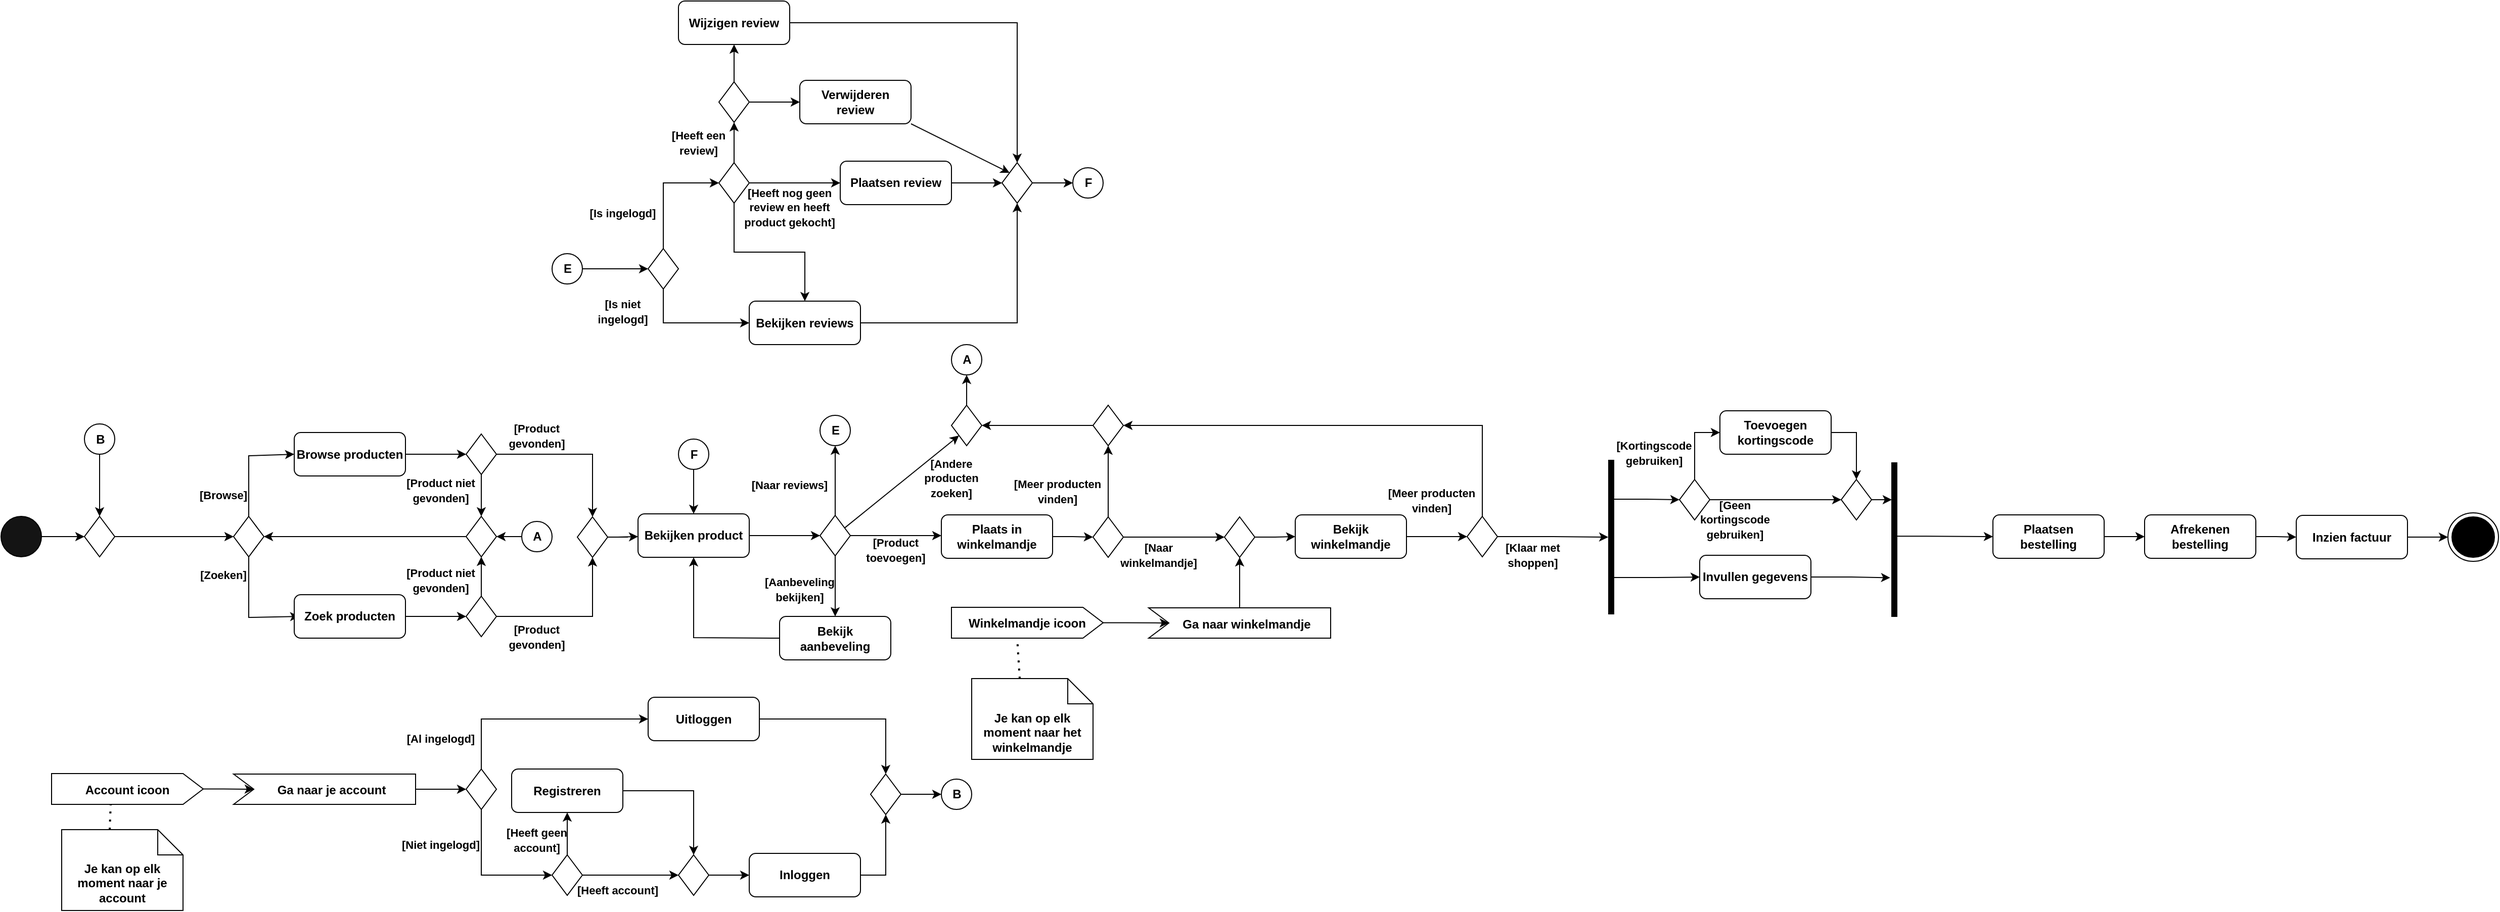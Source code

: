 <mxfile version="23.1.2" type="github">
  <diagram name="Page-1" id="_MTYcoZ_pEvMErZoWSPA">
    <mxGraphModel dx="2045" dy="1722" grid="1" gridSize="10" guides="1" tooltips="1" connect="1" arrows="1" fold="1" page="1" pageScale="1" pageWidth="850" pageHeight="1100" math="0" shadow="0">
      <root>
        <mxCell id="0" />
        <mxCell id="1" parent="0" />
        <mxCell id="V4VUdm72Drd0ob-0342w-1" value="" style="ellipse;whiteSpace=wrap;html=1;fillColor=#141414;" parent="1" vertex="1">
          <mxGeometry x="-10" y="280" width="40" height="40" as="geometry" />
        </mxCell>
        <mxCell id="GLb_ZV9gbdRmgJeu4g5t-35" style="edgeStyle=orthogonalEdgeStyle;rounded=0;orthogonalLoop=1;jettySize=auto;html=1;entryX=0;entryY=0.5;entryDx=0;entryDy=0;exitX=1;exitY=0.5;exitDx=0;exitDy=0;" parent="1" source="GLb_ZV9gbdRmgJeu4g5t-48" target="GLb_ZV9gbdRmgJeu4g5t-34" edge="1">
          <mxGeometry relative="1" as="geometry">
            <mxPoint x="380.0" y="252.5" as="sourcePoint" />
          </mxGeometry>
        </mxCell>
        <mxCell id="GLb_ZV9gbdRmgJeu4g5t-37" style="edgeStyle=orthogonalEdgeStyle;rounded=0;orthogonalLoop=1;jettySize=auto;html=1;entryX=0;entryY=0.5;entryDx=0;entryDy=0;exitX=1;exitY=0.5;exitDx=0;exitDy=0;" parent="1" source="GLb_ZV9gbdRmgJeu4g5t-50" target="GLb_ZV9gbdRmgJeu4g5t-36" edge="1">
          <mxGeometry relative="1" as="geometry">
            <mxPoint x="370.0" y="352.5" as="sourcePoint" />
          </mxGeometry>
        </mxCell>
        <mxCell id="_5T-766lr0Drp5LMri0m-9" value="&lt;font style=&quot;font-size: 11px;&quot;&gt;&lt;b style=&quot;&quot;&gt;[Meer producten vinden]&lt;/b&gt;&lt;/font&gt;" style="text;html=1;strokeColor=none;fillColor=none;align=center;verticalAlign=middle;whiteSpace=wrap;rounded=0;" parent="1" vertex="1">
          <mxGeometry x="990" y="240" width="90" height="30" as="geometry" />
        </mxCell>
        <mxCell id="_5T-766lr0Drp5LMri0m-11" style="edgeStyle=orthogonalEdgeStyle;rounded=0;orthogonalLoop=1;jettySize=auto;html=1;exitX=0.5;exitY=1;exitDx=0;exitDy=0;" parent="1" source="_5T-766lr0Drp5LMri0m-9" target="_5T-766lr0Drp5LMri0m-9" edge="1">
          <mxGeometry relative="1" as="geometry" />
        </mxCell>
        <mxCell id="u_5VnhJYnHBc0XyjNgrF-17" value="" style="shape=stencil(TZDdDoMgDIWfhtsFYUt2O93P7ZI9AdEGSFAJdlPffkUat6QXPV/paYvQTb80EIJQ0ndCX4VSSuSQHxPeUEgBE66BweRMzGm/2GSiOyRo0Qw2l+sIyfeAkKi+8+cP1p3P2I8DPZhhQkKz8wivaNpsOpMlMYd9IFVRygtBQljKAlVB0SQY8A/pm5AXKuTIpz1gpLFpJc2d6iRL78r6zHr2HbrCNCMH3jq2PzIzU9F2d1bbvDvP1g3l/Kcb+QI=);whiteSpace=wrap;html=1;" parent="1" vertex="1">
          <mxGeometry x="40" y="470" width="120" height="120" as="geometry" />
        </mxCell>
        <mxCell id="GLb_ZV9gbdRmgJeu4g5t-146" style="edgeStyle=orthogonalEdgeStyle;rounded=0;orthogonalLoop=1;jettySize=auto;html=1;entryX=0.5;entryY=1;entryDx=0;entryDy=0;" parent="1" source="GLb_ZV9gbdRmgJeu4g5t-12" target="GLb_ZV9gbdRmgJeu4g5t-145" edge="1">
          <mxGeometry relative="1" as="geometry" />
        </mxCell>
        <mxCell id="GLb_ZV9gbdRmgJeu4g5t-12" value="&lt;font style=&quot;font-size: 12px;&quot;&gt;&lt;b&gt;Ga naar winkelmandje&lt;/b&gt;&lt;/font&gt;" style="html=1;shape=mxgraph.infographic.ribbonSimple;notch1=20;notch2=0;align=center;verticalAlign=middle;fontSize=14;fontStyle=0;fillColor=#FFFFFF;flipH=0;spacingRight=0;spacingLeft=14;whiteSpace=wrap;" parent="1" vertex="1">
          <mxGeometry x="1125" y="370.5" width="180" height="30" as="geometry" />
        </mxCell>
        <mxCell id="GLb_ZV9gbdRmgJeu4g5t-14" value="&lt;b&gt;Je kan op elk moment naar het winkelmandje&lt;/b&gt;" style="shape=note2;boundedLbl=1;whiteSpace=wrap;html=1;size=25;verticalAlign=top;align=center;" parent="1" vertex="1">
          <mxGeometry x="950" y="440.5" width="120" height="80" as="geometry" />
        </mxCell>
        <mxCell id="GLb_ZV9gbdRmgJeu4g5t-150" style="edgeStyle=orthogonalEdgeStyle;rounded=0;orthogonalLoop=1;jettySize=auto;html=1;" parent="1" source="GLb_ZV9gbdRmgJeu4g5t-23" edge="1">
          <mxGeometry relative="1" as="geometry">
            <mxPoint x="450" y="550" as="targetPoint" />
          </mxGeometry>
        </mxCell>
        <mxCell id="GLb_ZV9gbdRmgJeu4g5t-23" value="&lt;span style=&quot;font-size: 12px;&quot;&gt;&lt;b&gt;Ga naar je account&lt;/b&gt;&lt;br&gt;&lt;/span&gt;" style="html=1;shape=mxgraph.infographic.ribbonSimple;notch1=20;notch2=0;align=center;verticalAlign=middle;fontSize=14;fontStyle=0;fillColor=#FFFFFF;flipH=0;spacingRight=0;spacingLeft=14;whiteSpace=wrap;" parent="1" vertex="1">
          <mxGeometry x="220" y="535" width="180" height="30" as="geometry" />
        </mxCell>
        <mxCell id="GLb_ZV9gbdRmgJeu4g5t-24" value="&lt;b&gt;Je kan op elk moment naar je account&lt;/b&gt;" style="shape=note2;boundedLbl=1;whiteSpace=wrap;html=1;size=25;verticalAlign=top;align=center;" parent="1" vertex="1">
          <mxGeometry x="50" y="590" width="120" height="80" as="geometry" />
        </mxCell>
        <mxCell id="GLb_ZV9gbdRmgJeu4g5t-26" value="" style="rhombus;whiteSpace=wrap;html=1;" parent="1" vertex="1">
          <mxGeometry x="220" y="280" width="30" height="40" as="geometry" />
        </mxCell>
        <mxCell id="GLb_ZV9gbdRmgJeu4g5t-31" value="" style="endArrow=classic;html=1;rounded=0;exitX=0.5;exitY=0;exitDx=0;exitDy=0;entryX=0;entryY=0.5;entryDx=0;entryDy=0;" parent="1" source="GLb_ZV9gbdRmgJeu4g5t-26" target="GLb_ZV9gbdRmgJeu4g5t-48" edge="1">
          <mxGeometry width="50" height="50" relative="1" as="geometry">
            <mxPoint x="230" y="270" as="sourcePoint" />
            <mxPoint x="280.0" y="252.5" as="targetPoint" />
            <Array as="points">
              <mxPoint x="235" y="220" />
            </Array>
          </mxGeometry>
        </mxCell>
        <mxCell id="GLb_ZV9gbdRmgJeu4g5t-57" style="edgeStyle=orthogonalEdgeStyle;rounded=0;orthogonalLoop=1;jettySize=auto;html=1;entryX=0.5;entryY=0;entryDx=0;entryDy=0;" parent="1" source="GLb_ZV9gbdRmgJeu4g5t-34" target="GLb_ZV9gbdRmgJeu4g5t-52" edge="1">
          <mxGeometry relative="1" as="geometry" />
        </mxCell>
        <mxCell id="GLb_ZV9gbdRmgJeu4g5t-59" style="edgeStyle=orthogonalEdgeStyle;rounded=0;orthogonalLoop=1;jettySize=auto;html=1;entryX=0.5;entryY=0;entryDx=0;entryDy=0;" parent="1" source="GLb_ZV9gbdRmgJeu4g5t-34" target="GLb_ZV9gbdRmgJeu4g5t-54" edge="1">
          <mxGeometry relative="1" as="geometry" />
        </mxCell>
        <mxCell id="GLb_ZV9gbdRmgJeu4g5t-34" value="" style="rhombus;whiteSpace=wrap;html=1;" parent="1" vertex="1">
          <mxGeometry x="450" y="198.5" width="30" height="40" as="geometry" />
        </mxCell>
        <mxCell id="GLb_ZV9gbdRmgJeu4g5t-56" style="edgeStyle=orthogonalEdgeStyle;rounded=0;orthogonalLoop=1;jettySize=auto;html=1;entryX=0.5;entryY=1;entryDx=0;entryDy=0;" parent="1" source="GLb_ZV9gbdRmgJeu4g5t-36" target="GLb_ZV9gbdRmgJeu4g5t-52" edge="1">
          <mxGeometry relative="1" as="geometry" />
        </mxCell>
        <mxCell id="GLb_ZV9gbdRmgJeu4g5t-58" style="edgeStyle=orthogonalEdgeStyle;rounded=0;orthogonalLoop=1;jettySize=auto;html=1;entryX=0.5;entryY=1;entryDx=0;entryDy=0;" parent="1" source="GLb_ZV9gbdRmgJeu4g5t-36" target="GLb_ZV9gbdRmgJeu4g5t-54" edge="1">
          <mxGeometry relative="1" as="geometry" />
        </mxCell>
        <mxCell id="GLb_ZV9gbdRmgJeu4g5t-36" value="" style="rhombus;whiteSpace=wrap;html=1;" parent="1" vertex="1">
          <mxGeometry x="450" y="359" width="30" height="40" as="geometry" />
        </mxCell>
        <mxCell id="GLb_ZV9gbdRmgJeu4g5t-40" value="&lt;b style=&quot;&quot;&gt;&lt;font style=&quot;font-size: 11px;&quot;&gt;[Product gevonden]&lt;/font&gt;&lt;/b&gt;" style="text;html=1;strokeColor=none;fillColor=none;align=center;verticalAlign=middle;whiteSpace=wrap;rounded=0;" parent="1" vertex="1">
          <mxGeometry x="480" y="389" width="80" height="20" as="geometry" />
        </mxCell>
        <mxCell id="GLb_ZV9gbdRmgJeu4g5t-43" value="" style="endArrow=classic;html=1;rounded=0;exitX=0.5;exitY=1;exitDx=0;exitDy=0;entryX=0.045;entryY=0.5;entryDx=0;entryDy=0;entryPerimeter=0;" parent="1" source="GLb_ZV9gbdRmgJeu4g5t-26" target="GLb_ZV9gbdRmgJeu4g5t-50" edge="1">
          <mxGeometry width="50" height="50" relative="1" as="geometry">
            <mxPoint x="250" y="330" as="sourcePoint" />
            <mxPoint x="270.0" y="352.5" as="targetPoint" />
            <Array as="points">
              <mxPoint x="235" y="380" />
            </Array>
          </mxGeometry>
        </mxCell>
        <mxCell id="GLb_ZV9gbdRmgJeu4g5t-46" value="&lt;font style=&quot;font-size: 11px;&quot;&gt;&lt;b&gt;[Zoeken]&lt;/b&gt;&lt;/font&gt;" style="text;html=1;strokeColor=none;fillColor=none;align=center;verticalAlign=middle;whiteSpace=wrap;rounded=0;" parent="1" vertex="1">
          <mxGeometry x="170" y="327.5" width="80" height="20" as="geometry" />
        </mxCell>
        <mxCell id="GLb_ZV9gbdRmgJeu4g5t-47" value="&lt;font style=&quot;font-size: 11px;&quot;&gt;&lt;b&gt;[Browse]&lt;/b&gt;&lt;/font&gt;" style="text;html=1;strokeColor=none;fillColor=none;align=center;verticalAlign=middle;whiteSpace=wrap;rounded=0;" parent="1" vertex="1">
          <mxGeometry x="170" y="248.5" width="80" height="20" as="geometry" />
        </mxCell>
        <mxCell id="GLb_ZV9gbdRmgJeu4g5t-48" value="&lt;b&gt;Browse producten&lt;/b&gt;" style="rounded=1;whiteSpace=wrap;html=1;" parent="1" vertex="1">
          <mxGeometry x="280" y="197" width="110" height="43" as="geometry" />
        </mxCell>
        <mxCell id="GLb_ZV9gbdRmgJeu4g5t-50" value="&lt;b&gt;Zoek producten&lt;/b&gt;" style="rounded=1;whiteSpace=wrap;html=1;" parent="1" vertex="1">
          <mxGeometry x="280" y="357.5" width="110" height="43" as="geometry" />
        </mxCell>
        <mxCell id="GLb_ZV9gbdRmgJeu4g5t-64" style="edgeStyle=orthogonalEdgeStyle;rounded=0;orthogonalLoop=1;jettySize=auto;html=1;entryX=0;entryY=0.5;entryDx=0;entryDy=0;" parent="1" source="GLb_ZV9gbdRmgJeu4g5t-52" edge="1">
          <mxGeometry relative="1" as="geometry">
            <mxPoint x="620" y="300.0" as="targetPoint" />
          </mxGeometry>
        </mxCell>
        <mxCell id="GLb_ZV9gbdRmgJeu4g5t-52" value="" style="rhombus;whiteSpace=wrap;html=1;" parent="1" vertex="1">
          <mxGeometry x="560" y="280.5" width="30" height="40" as="geometry" />
        </mxCell>
        <mxCell id="GLb_ZV9gbdRmgJeu4g5t-60" style="edgeStyle=orthogonalEdgeStyle;rounded=0;orthogonalLoop=1;jettySize=auto;html=1;entryX=1;entryY=0.5;entryDx=0;entryDy=0;" parent="1" source="GLb_ZV9gbdRmgJeu4g5t-54" target="GLb_ZV9gbdRmgJeu4g5t-26" edge="1">
          <mxGeometry relative="1" as="geometry" />
        </mxCell>
        <mxCell id="GLb_ZV9gbdRmgJeu4g5t-54" value="" style="rhombus;whiteSpace=wrap;html=1;" parent="1" vertex="1">
          <mxGeometry x="450" y="280" width="30" height="40" as="geometry" />
        </mxCell>
        <mxCell id="GLb_ZV9gbdRmgJeu4g5t-55" value="&lt;b style=&quot;&quot;&gt;&lt;font style=&quot;font-size: 11px;&quot;&gt;[Product gevonden]&lt;/font&gt;&lt;/b&gt;" style="text;html=1;strokeColor=none;fillColor=none;align=center;verticalAlign=middle;whiteSpace=wrap;rounded=0;" parent="1" vertex="1">
          <mxGeometry x="480" y="190" width="80" height="20" as="geometry" />
        </mxCell>
        <mxCell id="GLb_ZV9gbdRmgJeu4g5t-61" value="&lt;font style=&quot;font-size: 11px;&quot;&gt;&lt;b&gt;[Product niet gevonden]&lt;/b&gt;&lt;/font&gt;" style="text;html=1;strokeColor=none;fillColor=none;align=center;verticalAlign=middle;whiteSpace=wrap;rounded=0;" parent="1" vertex="1">
          <mxGeometry x="385" y="243.5" width="80" height="20" as="geometry" />
        </mxCell>
        <mxCell id="GLb_ZV9gbdRmgJeu4g5t-62" value="&lt;font style=&quot;font-size: 11px;&quot;&gt;&lt;b&gt;[Product niet gevonden]&lt;/b&gt;&lt;/font&gt;" style="text;html=1;strokeColor=none;fillColor=none;align=center;verticalAlign=middle;whiteSpace=wrap;rounded=0;" parent="1" vertex="1">
          <mxGeometry x="385" y="332.5" width="80" height="20" as="geometry" />
        </mxCell>
        <mxCell id="GLb_ZV9gbdRmgJeu4g5t-65" style="edgeStyle=orthogonalEdgeStyle;rounded=0;orthogonalLoop=1;jettySize=auto;html=1;exitX=0.5;exitY=1;exitDx=0;exitDy=0;" parent="1" source="GLb_ZV9gbdRmgJeu4g5t-61" target="GLb_ZV9gbdRmgJeu4g5t-61" edge="1">
          <mxGeometry relative="1" as="geometry" />
        </mxCell>
        <mxCell id="GLb_ZV9gbdRmgJeu4g5t-66" value="" style="endArrow=classic;html=1;rounded=0;exitX=1;exitY=0.5;exitDx=0;exitDy=0;" parent="1" source="V4VUdm72Drd0ob-0342w-1" target="u_5VnhJYnHBc0XyjNgrF-3" edge="1">
          <mxGeometry width="50" height="50" relative="1" as="geometry">
            <mxPoint x="30" y="300" as="sourcePoint" />
            <mxPoint x="110" y="300" as="targetPoint" />
          </mxGeometry>
        </mxCell>
        <mxCell id="GLb_ZV9gbdRmgJeu4g5t-67" style="edgeStyle=orthogonalEdgeStyle;rounded=0;orthogonalLoop=1;jettySize=auto;html=1;exitX=1;exitY=0.5;exitDx=0;exitDy=0;entryX=0;entryY=0.5;entryDx=0;entryDy=0;" parent="1" source="u_5VnhJYnHBc0XyjNgrF-3" target="GLb_ZV9gbdRmgJeu4g5t-26" edge="1">
          <mxGeometry relative="1" as="geometry" />
        </mxCell>
        <mxCell id="u_5VnhJYnHBc0XyjNgrF-3" value="" style="rhombus;whiteSpace=wrap;html=1;" parent="1" vertex="1">
          <mxGeometry x="72.5" y="280" width="30" height="40" as="geometry" />
        </mxCell>
        <mxCell id="GLb_ZV9gbdRmgJeu4g5t-73" style="edgeStyle=orthogonalEdgeStyle;rounded=0;orthogonalLoop=1;jettySize=auto;html=1;entryX=0;entryY=0.5;entryDx=0;entryDy=0;" parent="1" source="GLb_ZV9gbdRmgJeu4g5t-72" target="GLb_ZV9gbdRmgJeu4g5t-74" edge="1">
          <mxGeometry relative="1" as="geometry">
            <mxPoint x="760" y="299.0" as="targetPoint" />
          </mxGeometry>
        </mxCell>
        <mxCell id="GLb_ZV9gbdRmgJeu4g5t-72" value="&lt;b&gt;Bekijken product&lt;/b&gt;" style="rounded=1;whiteSpace=wrap;html=1;" parent="1" vertex="1">
          <mxGeometry x="620" y="277.5" width="110" height="43" as="geometry" />
        </mxCell>
        <mxCell id="GLb_ZV9gbdRmgJeu4g5t-79" style="edgeStyle=orthogonalEdgeStyle;rounded=0;orthogonalLoop=1;jettySize=auto;html=1;" parent="1" source="GLb_ZV9gbdRmgJeu4g5t-74" edge="1">
          <mxGeometry relative="1" as="geometry">
            <mxPoint x="920" y="299" as="targetPoint" />
          </mxGeometry>
        </mxCell>
        <mxCell id="GLb_ZV9gbdRmgJeu4g5t-80" style="edgeStyle=orthogonalEdgeStyle;rounded=0;orthogonalLoop=1;jettySize=auto;html=1;entryX=0.5;entryY=0;entryDx=0;entryDy=0;" parent="1" source="GLb_ZV9gbdRmgJeu4g5t-74" target="GLb_ZV9gbdRmgJeu4g5t-82" edge="1">
          <mxGeometry relative="1" as="geometry">
            <mxPoint x="815" y="390.0" as="targetPoint" />
          </mxGeometry>
        </mxCell>
        <mxCell id="mKI7kc7CLN_UM3_uNOR4-2" style="rounded=0;orthogonalLoop=1;jettySize=auto;html=1;entryX=0;entryY=1;entryDx=0;entryDy=0;" parent="1" source="GLb_ZV9gbdRmgJeu4g5t-74" target="GLb_ZV9gbdRmgJeu4g5t-93" edge="1">
          <mxGeometry relative="1" as="geometry" />
        </mxCell>
        <mxCell id="mKI7kc7CLN_UM3_uNOR4-3" style="edgeStyle=orthogonalEdgeStyle;rounded=0;orthogonalLoop=1;jettySize=auto;html=1;entryX=0.5;entryY=1;entryDx=0;entryDy=0;" parent="1" source="GLb_ZV9gbdRmgJeu4g5t-74" edge="1">
          <mxGeometry relative="1" as="geometry">
            <mxPoint x="815" y="210" as="targetPoint" />
          </mxGeometry>
        </mxCell>
        <mxCell id="GLb_ZV9gbdRmgJeu4g5t-74" value="" style="rhombus;whiteSpace=wrap;html=1;" parent="1" vertex="1">
          <mxGeometry x="800" y="279" width="30" height="40" as="geometry" />
        </mxCell>
        <mxCell id="GLb_ZV9gbdRmgJeu4g5t-77" style="edgeStyle=orthogonalEdgeStyle;rounded=0;orthogonalLoop=1;jettySize=auto;html=1;entryX=1;entryY=0.5;entryDx=0;entryDy=0;" parent="1" source="GLb_ZV9gbdRmgJeu4g5t-76" target="GLb_ZV9gbdRmgJeu4g5t-54" edge="1">
          <mxGeometry relative="1" as="geometry" />
        </mxCell>
        <mxCell id="GLb_ZV9gbdRmgJeu4g5t-76" value="&lt;b&gt;A&lt;/b&gt;" style="ellipse;html=1;" parent="1" vertex="1">
          <mxGeometry x="505" y="285" width="30" height="30" as="geometry" />
        </mxCell>
        <mxCell id="GLb_ZV9gbdRmgJeu4g5t-78" value="&lt;b&gt;A&lt;/b&gt;" style="ellipse;html=1;" parent="1" vertex="1">
          <mxGeometry x="930" y="110" width="30" height="30" as="geometry" />
        </mxCell>
        <mxCell id="GLb_ZV9gbdRmgJeu4g5t-81" value="&lt;b style=&quot;&quot;&gt;&lt;font style=&quot;font-size: 11px;&quot;&gt;[Aanbeveling bekijken]&lt;/font&gt;&lt;/b&gt;" style="text;html=1;strokeColor=none;fillColor=none;align=center;verticalAlign=middle;whiteSpace=wrap;rounded=0;" parent="1" vertex="1">
          <mxGeometry x="740" y="341.5" width="80" height="20" as="geometry" />
        </mxCell>
        <mxCell id="GLb_ZV9gbdRmgJeu4g5t-82" value="&lt;b&gt;Bekijk aanbeveling&lt;/b&gt;" style="rounded=1;whiteSpace=wrap;html=1;" parent="1" vertex="1">
          <mxGeometry x="760" y="379" width="110" height="43" as="geometry" />
        </mxCell>
        <mxCell id="GLb_ZV9gbdRmgJeu4g5t-86" value="" style="endArrow=classic;html=1;rounded=0;exitX=0;exitY=0.5;exitDx=0;exitDy=0;entryX=0.5;entryY=1;entryDx=0;entryDy=0;" parent="1" source="GLb_ZV9gbdRmgJeu4g5t-82" target="GLb_ZV9gbdRmgJeu4g5t-72" edge="1">
          <mxGeometry width="50" height="50" relative="1" as="geometry">
            <mxPoint x="640" y="410" as="sourcePoint" />
            <mxPoint x="690" y="360" as="targetPoint" />
            <Array as="points">
              <mxPoint x="675" y="400" />
            </Array>
          </mxGeometry>
        </mxCell>
        <mxCell id="GLb_ZV9gbdRmgJeu4g5t-88" value="&lt;b style=&quot;&quot;&gt;&lt;font style=&quot;font-size: 11px;&quot;&gt;[Andere producten zoeken]&lt;/font&gt;&lt;/b&gt;" style="text;html=1;strokeColor=none;fillColor=none;align=center;verticalAlign=middle;whiteSpace=wrap;rounded=0;" parent="1" vertex="1">
          <mxGeometry x="890" y="231.5" width="80" height="20" as="geometry" />
        </mxCell>
        <mxCell id="GLb_ZV9gbdRmgJeu4g5t-91" value="&lt;b style=&quot;&quot;&gt;&lt;font style=&quot;font-size: 11px;&quot;&gt;[Product toevoegen]&lt;/font&gt;&lt;/b&gt;" style="text;html=1;strokeColor=none;fillColor=none;align=center;verticalAlign=middle;whiteSpace=wrap;rounded=0;" parent="1" vertex="1">
          <mxGeometry x="830" y="297.5" width="90" height="30" as="geometry" />
        </mxCell>
        <mxCell id="GLb_ZV9gbdRmgJeu4g5t-92" value="&lt;b&gt;Plaats in winkelmandje&lt;/b&gt;" style="rounded=1;whiteSpace=wrap;html=1;" parent="1" vertex="1">
          <mxGeometry x="920" y="278.5" width="110" height="43" as="geometry" />
        </mxCell>
        <mxCell id="mKI7kc7CLN_UM3_uNOR4-7" style="edgeStyle=orthogonalEdgeStyle;rounded=0;orthogonalLoop=1;jettySize=auto;html=1;entryX=0.5;entryY=1;entryDx=0;entryDy=0;" parent="1" source="GLb_ZV9gbdRmgJeu4g5t-93" target="GLb_ZV9gbdRmgJeu4g5t-78" edge="1">
          <mxGeometry relative="1" as="geometry" />
        </mxCell>
        <mxCell id="GLb_ZV9gbdRmgJeu4g5t-93" value="" style="rhombus;whiteSpace=wrap;html=1;" parent="1" vertex="1">
          <mxGeometry x="930" y="170" width="30" height="40" as="geometry" />
        </mxCell>
        <mxCell id="GLb_ZV9gbdRmgJeu4g5t-109" style="edgeStyle=orthogonalEdgeStyle;rounded=0;orthogonalLoop=1;jettySize=auto;html=1;entryX=0.5;entryY=1;entryDx=0;entryDy=0;" parent="1" source="GLb_ZV9gbdRmgJeu4g5t-99" target="GLb_ZV9gbdRmgJeu4g5t-107" edge="1">
          <mxGeometry relative="1" as="geometry" />
        </mxCell>
        <mxCell id="GLb_ZV9gbdRmgJeu4g5t-102" value="&lt;font style=&quot;font-size: 11px;&quot;&gt;&lt;b style=&quot;&quot;&gt;[Naar winkelmandje]&lt;/b&gt;&lt;/font&gt;" style="text;html=1;strokeColor=none;fillColor=none;align=center;verticalAlign=middle;whiteSpace=wrap;rounded=0;" parent="1" vertex="1">
          <mxGeometry x="1090" y="302.5" width="90" height="30" as="geometry" />
        </mxCell>
        <mxCell id="GLb_ZV9gbdRmgJeu4g5t-111" style="edgeStyle=orthogonalEdgeStyle;rounded=0;orthogonalLoop=1;jettySize=auto;html=1;entryX=0;entryY=0.5;entryDx=0;entryDy=0;" parent="1" source="GLb_ZV9gbdRmgJeu4g5t-105" target="GLb_ZV9gbdRmgJeu4g5t-112" edge="1">
          <mxGeometry relative="1" as="geometry">
            <mxPoint x="1360" y="300.5" as="targetPoint" />
            <Array as="points">
              <mxPoint x="1360" y="301" />
            </Array>
          </mxGeometry>
        </mxCell>
        <mxCell id="GLb_ZV9gbdRmgJeu4g5t-105" value="&lt;b&gt;Bekijk winkelmandje&lt;/b&gt;" style="rounded=1;whiteSpace=wrap;html=1;" parent="1" vertex="1">
          <mxGeometry x="1270" y="278.5" width="110" height="43" as="geometry" />
        </mxCell>
        <mxCell id="GLb_ZV9gbdRmgJeu4g5t-110" style="edgeStyle=orthogonalEdgeStyle;rounded=0;orthogonalLoop=1;jettySize=auto;html=1;entryX=1;entryY=0.5;entryDx=0;entryDy=0;" parent="1" source="GLb_ZV9gbdRmgJeu4g5t-107" target="GLb_ZV9gbdRmgJeu4g5t-93" edge="1">
          <mxGeometry relative="1" as="geometry" />
        </mxCell>
        <mxCell id="GLb_ZV9gbdRmgJeu4g5t-107" value="" style="rhombus;whiteSpace=wrap;html=1;" parent="1" vertex="1">
          <mxGeometry x="1070" y="170" width="30" height="40" as="geometry" />
        </mxCell>
        <mxCell id="GLb_ZV9gbdRmgJeu4g5t-142" style="edgeStyle=orthogonalEdgeStyle;rounded=0;orthogonalLoop=1;jettySize=auto;html=1;entryX=-0.088;entryY=0.5;entryDx=0;entryDy=0;entryPerimeter=0;" parent="1" source="GLb_ZV9gbdRmgJeu4g5t-112" target="n2TEyrdsEN7UEu8fR1Tt-1" edge="1">
          <mxGeometry relative="1" as="geometry">
            <mxPoint x="1540" y="300" as="targetPoint" />
          </mxGeometry>
        </mxCell>
        <mxCell id="GLb_ZV9gbdRmgJeu4g5t-143" style="edgeStyle=orthogonalEdgeStyle;rounded=0;orthogonalLoop=1;jettySize=auto;html=1;entryX=1;entryY=0.5;entryDx=0;entryDy=0;" parent="1" source="GLb_ZV9gbdRmgJeu4g5t-112" target="GLb_ZV9gbdRmgJeu4g5t-107" edge="1">
          <mxGeometry relative="1" as="geometry">
            <Array as="points">
              <mxPoint x="1455" y="190" />
            </Array>
          </mxGeometry>
        </mxCell>
        <mxCell id="GLb_ZV9gbdRmgJeu4g5t-112" value="" style="rhombus;whiteSpace=wrap;html=1;" parent="1" vertex="1">
          <mxGeometry x="1440" y="280" width="30" height="40" as="geometry" />
        </mxCell>
        <mxCell id="GLb_ZV9gbdRmgJeu4g5t-115" value="&lt;font style=&quot;font-size: 11px;&quot;&gt;&lt;b style=&quot;&quot;&gt;[Meer producten vinden]&lt;/b&gt;&lt;/font&gt;" style="text;html=1;strokeColor=none;fillColor=none;align=center;verticalAlign=middle;whiteSpace=wrap;rounded=0;" parent="1" vertex="1">
          <mxGeometry x="1360" y="249" width="90" height="30" as="geometry" />
        </mxCell>
        <mxCell id="GLb_ZV9gbdRmgJeu4g5t-117" value="&lt;font style=&quot;font-size: 11px;&quot;&gt;&lt;b style=&quot;&quot;&gt;[Klaar met shoppen]&lt;/b&gt;&lt;/font&gt;" style="text;html=1;strokeColor=none;fillColor=none;align=center;verticalAlign=middle;whiteSpace=wrap;rounded=0;" parent="1" vertex="1">
          <mxGeometry x="1460" y="302.5" width="90" height="30" as="geometry" />
        </mxCell>
        <mxCell id="GLb_ZV9gbdRmgJeu4g5t-124" value="&lt;b&gt;Toevoegen kortingscode&lt;/b&gt;" style="rounded=1;whiteSpace=wrap;html=1;" parent="1" vertex="1">
          <mxGeometry x="1690" y="175.5" width="110" height="43" as="geometry" />
        </mxCell>
        <mxCell id="GLb_ZV9gbdRmgJeu4g5t-129" value="&lt;font style=&quot;font-size: 11px;&quot;&gt;&lt;b style=&quot;&quot;&gt;[Kortingscode gebruiken]&lt;/b&gt;&lt;/font&gt;" style="text;html=1;strokeColor=none;fillColor=none;align=center;verticalAlign=middle;whiteSpace=wrap;rounded=0;" parent="1" vertex="1">
          <mxGeometry x="1580" y="201.5" width="90" height="30" as="geometry" />
        </mxCell>
        <mxCell id="GLb_ZV9gbdRmgJeu4g5t-130" value="&lt;font style=&quot;font-size: 11px;&quot;&gt;&lt;b style=&quot;&quot;&gt;[Geen kortingscode gebruiken]&lt;/b&gt;&lt;/font&gt;" style="text;html=1;strokeColor=none;fillColor=none;align=center;verticalAlign=middle;whiteSpace=wrap;rounded=0;" parent="1" vertex="1">
          <mxGeometry x="1660" y="267.5" width="90" height="30" as="geometry" />
        </mxCell>
        <mxCell id="GLb_ZV9gbdRmgJeu4g5t-136" style="edgeStyle=orthogonalEdgeStyle;rounded=0;orthogonalLoop=1;jettySize=auto;html=1;entryX=0;entryY=0.5;entryDx=0;entryDy=0;" parent="1" source="GLb_ZV9gbdRmgJeu4g5t-132" target="GLb_ZV9gbdRmgJeu4g5t-134" edge="1">
          <mxGeometry relative="1" as="geometry" />
        </mxCell>
        <mxCell id="GLb_ZV9gbdRmgJeu4g5t-132" value="&lt;b&gt;Plaatsen bestelling&lt;/b&gt;" style="rounded=1;whiteSpace=wrap;html=1;" parent="1" vertex="1">
          <mxGeometry x="1960" y="278.5" width="110" height="43" as="geometry" />
        </mxCell>
        <mxCell id="_lq__YOWD5dabWG5jpDD-32" style="edgeStyle=orthogonalEdgeStyle;rounded=0;orthogonalLoop=1;jettySize=auto;html=1;entryX=0;entryY=0.5;entryDx=0;entryDy=0;" parent="1" source="GLb_ZV9gbdRmgJeu4g5t-134" target="_lq__YOWD5dabWG5jpDD-31" edge="1">
          <mxGeometry relative="1" as="geometry" />
        </mxCell>
        <mxCell id="GLb_ZV9gbdRmgJeu4g5t-134" value="&lt;b&gt;Afrekenen bestelling&lt;/b&gt;" style="rounded=1;whiteSpace=wrap;html=1;" parent="1" vertex="1">
          <mxGeometry x="2110" y="278.5" width="110" height="43" as="geometry" />
        </mxCell>
        <mxCell id="GLb_ZV9gbdRmgJeu4g5t-139" value="" style="edgeStyle=orthogonalEdgeStyle;rounded=0;orthogonalLoop=1;jettySize=auto;html=1;" parent="1" source="GLb_ZV9gbdRmgJeu4g5t-92" target="GLb_ZV9gbdRmgJeu4g5t-99" edge="1">
          <mxGeometry relative="1" as="geometry">
            <mxPoint x="1090" y="300" as="targetPoint" />
            <mxPoint x="1030" y="300" as="sourcePoint" />
          </mxGeometry>
        </mxCell>
        <mxCell id="GLb_ZV9gbdRmgJeu4g5t-144" style="edgeStyle=orthogonalEdgeStyle;rounded=0;orthogonalLoop=1;jettySize=auto;html=1;" parent="1" source="GLb_ZV9gbdRmgJeu4g5t-99" edge="1">
          <mxGeometry relative="1" as="geometry">
            <mxPoint x="1200" y="300.5" as="targetPoint" />
          </mxGeometry>
        </mxCell>
        <mxCell id="GLb_ZV9gbdRmgJeu4g5t-99" value="" style="rhombus;whiteSpace=wrap;html=1;" parent="1" vertex="1">
          <mxGeometry x="1070" y="280.5" width="30" height="40" as="geometry" />
        </mxCell>
        <mxCell id="GLb_ZV9gbdRmgJeu4g5t-148" style="edgeStyle=orthogonalEdgeStyle;rounded=0;orthogonalLoop=1;jettySize=auto;html=1;entryX=0;entryY=0.5;entryDx=0;entryDy=0;" parent="1" source="GLb_ZV9gbdRmgJeu4g5t-145" target="GLb_ZV9gbdRmgJeu4g5t-105" edge="1">
          <mxGeometry relative="1" as="geometry" />
        </mxCell>
        <mxCell id="GLb_ZV9gbdRmgJeu4g5t-145" value="" style="rhombus;whiteSpace=wrap;html=1;" parent="1" vertex="1">
          <mxGeometry x="1200" y="280.5" width="30" height="40" as="geometry" />
        </mxCell>
        <mxCell id="GLb_ZV9gbdRmgJeu4g5t-155" style="edgeStyle=orthogonalEdgeStyle;rounded=0;orthogonalLoop=1;jettySize=auto;html=1;entryX=0;entryY=0.5;entryDx=0;entryDy=0;" parent="1" source="GLb_ZV9gbdRmgJeu4g5t-151" target="GLb_ZV9gbdRmgJeu4g5t-153" edge="1">
          <mxGeometry relative="1" as="geometry">
            <Array as="points">
              <mxPoint x="465" y="480" />
            </Array>
          </mxGeometry>
        </mxCell>
        <mxCell id="GLb_ZV9gbdRmgJeu4g5t-159" style="edgeStyle=orthogonalEdgeStyle;rounded=0;orthogonalLoop=1;jettySize=auto;html=1;entryX=0;entryY=0.5;entryDx=0;entryDy=0;" parent="1" source="GLb_ZV9gbdRmgJeu4g5t-151" target="GLb_ZV9gbdRmgJeu4g5t-158" edge="1">
          <mxGeometry relative="1" as="geometry">
            <Array as="points">
              <mxPoint x="465" y="635" />
            </Array>
          </mxGeometry>
        </mxCell>
        <mxCell id="GLb_ZV9gbdRmgJeu4g5t-151" value="" style="rhombus;whiteSpace=wrap;html=1;" parent="1" vertex="1">
          <mxGeometry x="450" y="530" width="30" height="40" as="geometry" />
        </mxCell>
        <mxCell id="GLb_ZV9gbdRmgJeu4g5t-173" style="edgeStyle=orthogonalEdgeStyle;rounded=0;orthogonalLoop=1;jettySize=auto;html=1;entryX=0.5;entryY=0;entryDx=0;entryDy=0;" parent="1" source="GLb_ZV9gbdRmgJeu4g5t-153" target="GLb_ZV9gbdRmgJeu4g5t-170" edge="1">
          <mxGeometry relative="1" as="geometry" />
        </mxCell>
        <mxCell id="GLb_ZV9gbdRmgJeu4g5t-153" value="Uitloggen" style="rounded=1;whiteSpace=wrap;html=1;fontStyle=1" parent="1" vertex="1">
          <mxGeometry x="630" y="459" width="110" height="43" as="geometry" />
        </mxCell>
        <mxCell id="GLb_ZV9gbdRmgJeu4g5t-156" value="&lt;b style=&quot;&quot;&gt;&lt;font style=&quot;font-size: 11px;&quot;&gt;[Al ingelogd]&lt;/font&gt;&lt;/b&gt;" style="text;html=1;strokeColor=none;fillColor=none;align=center;verticalAlign=middle;whiteSpace=wrap;rounded=0;" parent="1" vertex="1">
          <mxGeometry x="385" y="490" width="80" height="20" as="geometry" />
        </mxCell>
        <mxCell id="GLb_ZV9gbdRmgJeu4g5t-157" value="&lt;font style=&quot;font-size: 11px;&quot;&gt;&lt;b&gt;[Niet ingelogd]&lt;/b&gt;&lt;/font&gt;" style="text;html=1;strokeColor=none;fillColor=none;align=center;verticalAlign=middle;whiteSpace=wrap;rounded=0;" parent="1" vertex="1">
          <mxGeometry x="385" y="595" width="80" height="20" as="geometry" />
        </mxCell>
        <mxCell id="GLb_ZV9gbdRmgJeu4g5t-161" style="edgeStyle=orthogonalEdgeStyle;rounded=0;orthogonalLoop=1;jettySize=auto;html=1;entryX=0.5;entryY=1;entryDx=0;entryDy=0;" parent="1" source="GLb_ZV9gbdRmgJeu4g5t-158" target="GLb_ZV9gbdRmgJeu4g5t-160" edge="1">
          <mxGeometry relative="1" as="geometry" />
        </mxCell>
        <mxCell id="GLb_ZV9gbdRmgJeu4g5t-162" style="edgeStyle=orthogonalEdgeStyle;rounded=0;orthogonalLoop=1;jettySize=auto;html=1;entryX=0;entryY=0.5;entryDx=0;entryDy=0;" parent="1" source="GLb_ZV9gbdRmgJeu4g5t-158" target="GLb_ZV9gbdRmgJeu4g5t-167" edge="1">
          <mxGeometry relative="1" as="geometry">
            <mxPoint x="630" y="635" as="targetPoint" />
          </mxGeometry>
        </mxCell>
        <mxCell id="GLb_ZV9gbdRmgJeu4g5t-158" value="" style="rhombus;whiteSpace=wrap;html=1;" parent="1" vertex="1">
          <mxGeometry x="535" y="615" width="30" height="40" as="geometry" />
        </mxCell>
        <mxCell id="GLb_ZV9gbdRmgJeu4g5t-166" style="edgeStyle=orthogonalEdgeStyle;rounded=0;orthogonalLoop=1;jettySize=auto;html=1;entryX=0.5;entryY=0;entryDx=0;entryDy=0;" parent="1" source="GLb_ZV9gbdRmgJeu4g5t-160" target="GLb_ZV9gbdRmgJeu4g5t-167" edge="1">
          <mxGeometry relative="1" as="geometry">
            <mxPoint x="680" y="600" as="targetPoint" />
          </mxGeometry>
        </mxCell>
        <mxCell id="GLb_ZV9gbdRmgJeu4g5t-160" value="&lt;b&gt;Registreren&lt;/b&gt;" style="rounded=1;whiteSpace=wrap;html=1;" parent="1" vertex="1">
          <mxGeometry x="495" y="530" width="110" height="43" as="geometry" />
        </mxCell>
        <mxCell id="GLb_ZV9gbdRmgJeu4g5t-172" style="edgeStyle=orthogonalEdgeStyle;rounded=0;orthogonalLoop=1;jettySize=auto;html=1;entryX=0.5;entryY=1;entryDx=0;entryDy=0;" parent="1" source="GLb_ZV9gbdRmgJeu4g5t-163" target="GLb_ZV9gbdRmgJeu4g5t-170" edge="1">
          <mxGeometry relative="1" as="geometry" />
        </mxCell>
        <mxCell id="GLb_ZV9gbdRmgJeu4g5t-163" value="&lt;b&gt;Inloggen&lt;/b&gt;" style="rounded=1;whiteSpace=wrap;html=1;" parent="1" vertex="1">
          <mxGeometry x="730" y="613.5" width="110" height="43" as="geometry" />
        </mxCell>
        <mxCell id="GLb_ZV9gbdRmgJeu4g5t-164" value="&lt;font style=&quot;font-size: 11px;&quot;&gt;[Heeft geen &lt;br&gt;account]&lt;/font&gt;" style="text;html=1;strokeColor=none;fillColor=none;align=center;verticalAlign=middle;whiteSpace=wrap;rounded=0;fontStyle=1" parent="1" vertex="1">
          <mxGeometry x="480" y="590" width="80" height="20" as="geometry" />
        </mxCell>
        <mxCell id="GLb_ZV9gbdRmgJeu4g5t-165" value="&lt;font style=&quot;font-size: 11px;&quot;&gt;&lt;b&gt;[Heeft&amp;nbsp;account]&lt;/b&gt;&lt;/font&gt;" style="text;html=1;strokeColor=none;fillColor=none;align=center;verticalAlign=middle;whiteSpace=wrap;rounded=0;" parent="1" vertex="1">
          <mxGeometry x="560" y="640" width="80" height="20" as="geometry" />
        </mxCell>
        <mxCell id="GLb_ZV9gbdRmgJeu4g5t-168" style="edgeStyle=orthogonalEdgeStyle;rounded=0;orthogonalLoop=1;jettySize=auto;html=1;entryX=0;entryY=0.5;entryDx=0;entryDy=0;" parent="1" source="GLb_ZV9gbdRmgJeu4g5t-167" target="GLb_ZV9gbdRmgJeu4g5t-163" edge="1">
          <mxGeometry relative="1" as="geometry" />
        </mxCell>
        <mxCell id="GLb_ZV9gbdRmgJeu4g5t-167" value="" style="rhombus;whiteSpace=wrap;html=1;" parent="1" vertex="1">
          <mxGeometry x="660" y="615" width="30" height="40" as="geometry" />
        </mxCell>
        <mxCell id="GLb_ZV9gbdRmgJeu4g5t-174" style="edgeStyle=orthogonalEdgeStyle;rounded=0;orthogonalLoop=1;jettySize=auto;html=1;" parent="1" source="GLb_ZV9gbdRmgJeu4g5t-170" edge="1">
          <mxGeometry relative="1" as="geometry">
            <mxPoint x="920" y="555" as="targetPoint" />
          </mxGeometry>
        </mxCell>
        <mxCell id="GLb_ZV9gbdRmgJeu4g5t-170" value="" style="rhombus;whiteSpace=wrap;html=1;" parent="1" vertex="1">
          <mxGeometry x="850" y="535" width="30" height="40" as="geometry" />
        </mxCell>
        <mxCell id="GLb_ZV9gbdRmgJeu4g5t-175" value="&lt;b&gt;B&lt;/b&gt;" style="ellipse;html=1;" parent="1" vertex="1">
          <mxGeometry x="920" y="540" width="30" height="30" as="geometry" />
        </mxCell>
        <mxCell id="GLb_ZV9gbdRmgJeu4g5t-177" style="edgeStyle=orthogonalEdgeStyle;rounded=0;orthogonalLoop=1;jettySize=auto;html=1;entryX=0.5;entryY=0;entryDx=0;entryDy=0;" parent="1" source="GLb_ZV9gbdRmgJeu4g5t-176" target="u_5VnhJYnHBc0XyjNgrF-3" edge="1">
          <mxGeometry relative="1" as="geometry" />
        </mxCell>
        <mxCell id="GLb_ZV9gbdRmgJeu4g5t-176" value="&lt;b&gt;B&lt;/b&gt;" style="ellipse;html=1;" parent="1" vertex="1">
          <mxGeometry x="72.5" y="188.5" width="30" height="30" as="geometry" />
        </mxCell>
        <mxCell id="GLb_ZV9gbdRmgJeu4g5t-178" value="" style="endArrow=none;dashed=1;html=1;dashPattern=1 3;strokeWidth=2;rounded=0;entryX=0.39;entryY=0.989;entryDx=0;entryDy=0;entryPerimeter=0;exitX=0;exitY=0;exitDx=47.5;exitDy=0;exitPerimeter=0;" parent="1" source="GLb_ZV9gbdRmgJeu4g5t-24" target="_lq__YOWD5dabWG5jpDD-17" edge="1">
          <mxGeometry width="50" height="50" relative="1" as="geometry">
            <mxPoint x="-30" y="613.5" as="sourcePoint" />
            <mxPoint x="110" y="563.5" as="targetPoint" />
          </mxGeometry>
        </mxCell>
        <mxCell id="GLb_ZV9gbdRmgJeu4g5t-179" value="" style="ellipse;html=1;shape=endState;fillColor=strokeColor;" parent="1" vertex="1">
          <mxGeometry x="2410" y="276.5" width="50" height="48" as="geometry" />
        </mxCell>
        <mxCell id="_lq__YOWD5dabWG5jpDD-15" value="&lt;font style=&quot;font-size: 12px;&quot;&gt;Winkelmandje icoon&lt;/font&gt;" style="html=1;shape=mxgraph.infographic.ribbonSimple;notch1=0;notch2=20;align=center;verticalAlign=middle;fontSize=14;fontStyle=1;fillColor=#FFFFFF;whiteSpace=wrap;" parent="1" vertex="1">
          <mxGeometry x="930" y="370" width="150" height="30.5" as="geometry" />
        </mxCell>
        <mxCell id="_lq__YOWD5dabWG5jpDD-16" style="edgeStyle=orthogonalEdgeStyle;rounded=0;orthogonalLoop=1;jettySize=auto;html=1;entryX=0;entryY=0;entryDx=20;entryDy=15;entryPerimeter=0;" parent="1" source="_lq__YOWD5dabWG5jpDD-15" target="GLb_ZV9gbdRmgJeu4g5t-12" edge="1">
          <mxGeometry relative="1" as="geometry" />
        </mxCell>
        <mxCell id="_lq__YOWD5dabWG5jpDD-17" value="&lt;b&gt;&lt;font style=&quot;font-size: 12px;&quot;&gt;Account icoon&lt;/font&gt;&lt;/b&gt;" style="html=1;shape=mxgraph.infographic.ribbonSimple;notch1=0;notch2=20;align=center;verticalAlign=middle;fontSize=14;fontStyle=0;fillColor=#FFFFFF;whiteSpace=wrap;" parent="1" vertex="1">
          <mxGeometry x="40" y="534.5" width="150" height="30.5" as="geometry" />
        </mxCell>
        <mxCell id="_lq__YOWD5dabWG5jpDD-18" style="edgeStyle=orthogonalEdgeStyle;rounded=0;orthogonalLoop=1;jettySize=auto;html=1;entryX=0;entryY=0;entryDx=20;entryDy=15;entryPerimeter=0;" parent="1" source="_lq__YOWD5dabWG5jpDD-17" target="GLb_ZV9gbdRmgJeu4g5t-23" edge="1">
          <mxGeometry relative="1" as="geometry" />
        </mxCell>
        <mxCell id="_lq__YOWD5dabWG5jpDD-19" value="" style="endArrow=none;dashed=1;html=1;dashPattern=1 3;strokeWidth=2;rounded=0;entryX=0;entryY=0;entryDx=65;entryDy=30.5;entryPerimeter=0;exitX=0;exitY=0;exitDx=47.5;exitDy=0;exitPerimeter=0;" parent="1" source="GLb_ZV9gbdRmgJeu4g5t-14" target="_lq__YOWD5dabWG5jpDD-15" edge="1">
          <mxGeometry width="50" height="50" relative="1" as="geometry">
            <mxPoint x="1170" y="540" as="sourcePoint" />
            <mxPoint x="1220" y="490" as="targetPoint" />
          </mxGeometry>
        </mxCell>
        <mxCell id="_lq__YOWD5dabWG5jpDD-33" style="edgeStyle=orthogonalEdgeStyle;rounded=0;orthogonalLoop=1;jettySize=auto;html=1;entryX=0;entryY=0.5;entryDx=0;entryDy=0;" parent="1" source="_lq__YOWD5dabWG5jpDD-31" target="GLb_ZV9gbdRmgJeu4g5t-179" edge="1">
          <mxGeometry relative="1" as="geometry" />
        </mxCell>
        <mxCell id="_lq__YOWD5dabWG5jpDD-31" value="&lt;b&gt;Inzien factuur&lt;/b&gt;" style="rounded=1;whiteSpace=wrap;html=1;" parent="1" vertex="1">
          <mxGeometry x="2260" y="279" width="110" height="43" as="geometry" />
        </mxCell>
        <mxCell id="n2TEyrdsEN7UEu8fR1Tt-10" style="edgeStyle=orthogonalEdgeStyle;rounded=0;orthogonalLoop=1;jettySize=auto;html=1;entryX=-0.321;entryY=0.748;entryDx=0;entryDy=0;entryPerimeter=0;" edge="1" parent="1" source="_lq__YOWD5dabWG5jpDD-35" target="n2TEyrdsEN7UEu8fR1Tt-11">
          <mxGeometry relative="1" as="geometry">
            <mxPoint x="1830" y="340" as="targetPoint" />
          </mxGeometry>
        </mxCell>
        <mxCell id="_lq__YOWD5dabWG5jpDD-35" value="&lt;b&gt;Invullen gegevens&lt;/b&gt;" style="rounded=1;whiteSpace=wrap;html=1;" parent="1" vertex="1">
          <mxGeometry x="1670" y="318.5" width="110" height="43" as="geometry" />
        </mxCell>
        <mxCell id="mKI7kc7CLN_UM3_uNOR4-8" value="&lt;b style=&quot;&quot;&gt;&lt;font style=&quot;font-size: 11px;&quot;&gt;[Naar reviews]&lt;/font&gt;&lt;/b&gt;" style="text;html=1;strokeColor=none;fillColor=none;align=center;verticalAlign=middle;whiteSpace=wrap;rounded=0;" parent="1" vertex="1">
          <mxGeometry x="730" y="238.5" width="80" height="20" as="geometry" />
        </mxCell>
        <mxCell id="mKI7kc7CLN_UM3_uNOR4-9" value="&lt;b&gt;E&lt;/b&gt;" style="ellipse;html=1;" parent="1" vertex="1">
          <mxGeometry x="800" y="180" width="30" height="30" as="geometry" />
        </mxCell>
        <mxCell id="mKI7kc7CLN_UM3_uNOR4-14" style="edgeStyle=orthogonalEdgeStyle;rounded=0;orthogonalLoop=1;jettySize=auto;html=1;" parent="1" source="mKI7kc7CLN_UM3_uNOR4-13" edge="1">
          <mxGeometry relative="1" as="geometry">
            <mxPoint x="630" y="35" as="targetPoint" />
          </mxGeometry>
        </mxCell>
        <mxCell id="mKI7kc7CLN_UM3_uNOR4-13" value="&lt;b&gt;E&lt;/b&gt;" style="ellipse;html=1;" parent="1" vertex="1">
          <mxGeometry x="535" y="20" width="30" height="30" as="geometry" />
        </mxCell>
        <mxCell id="mKI7kc7CLN_UM3_uNOR4-57" style="edgeStyle=orthogonalEdgeStyle;rounded=0;orthogonalLoop=1;jettySize=auto;html=1;entryX=0.5;entryY=1;entryDx=0;entryDy=0;" parent="1" source="mKI7kc7CLN_UM3_uNOR4-15" target="mKI7kc7CLN_UM3_uNOR4-51" edge="1">
          <mxGeometry relative="1" as="geometry" />
        </mxCell>
        <mxCell id="mKI7kc7CLN_UM3_uNOR4-15" value="&lt;b&gt;Bekijken reviews&lt;/b&gt;" style="rounded=1;whiteSpace=wrap;html=1;" parent="1" vertex="1">
          <mxGeometry x="730" y="67" width="110" height="43" as="geometry" />
        </mxCell>
        <mxCell id="mKI7kc7CLN_UM3_uNOR4-17" style="edgeStyle=orthogonalEdgeStyle;rounded=0;orthogonalLoop=1;jettySize=auto;html=1;entryX=0;entryY=0.5;entryDx=0;entryDy=0;exitX=0.5;exitY=1;exitDx=0;exitDy=0;" parent="1" source="mKI7kc7CLN_UM3_uNOR4-16" target="mKI7kc7CLN_UM3_uNOR4-15" edge="1">
          <mxGeometry relative="1" as="geometry" />
        </mxCell>
        <mxCell id="mKI7kc7CLN_UM3_uNOR4-18" style="edgeStyle=orthogonalEdgeStyle;rounded=0;orthogonalLoop=1;jettySize=auto;html=1;exitX=0.5;exitY=0;exitDx=0;exitDy=0;entryX=0;entryY=0.5;entryDx=0;entryDy=0;" parent="1" source="mKI7kc7CLN_UM3_uNOR4-16" target="mKI7kc7CLN_UM3_uNOR4-23" edge="1">
          <mxGeometry relative="1" as="geometry">
            <mxPoint x="710" y="-38.5" as="targetPoint" />
          </mxGeometry>
        </mxCell>
        <mxCell id="mKI7kc7CLN_UM3_uNOR4-16" value="" style="rhombus;whiteSpace=wrap;html=1;" parent="1" vertex="1">
          <mxGeometry x="630" y="15" width="30" height="40" as="geometry" />
        </mxCell>
        <mxCell id="mKI7kc7CLN_UM3_uNOR4-27" style="rounded=0;orthogonalLoop=1;jettySize=auto;html=1;entryX=0.5;entryY=0;entryDx=0;entryDy=0;edgeStyle=orthogonalEdgeStyle;" parent="1" source="mKI7kc7CLN_UM3_uNOR4-23" target="mKI7kc7CLN_UM3_uNOR4-15" edge="1">
          <mxGeometry relative="1" as="geometry" />
        </mxCell>
        <mxCell id="mKI7kc7CLN_UM3_uNOR4-38" style="edgeStyle=orthogonalEdgeStyle;rounded=0;orthogonalLoop=1;jettySize=auto;html=1;entryX=0;entryY=0.5;entryDx=0;entryDy=0;" parent="1" source="mKI7kc7CLN_UM3_uNOR4-23" target="mKI7kc7CLN_UM3_uNOR4-30" edge="1">
          <mxGeometry relative="1" as="geometry" />
        </mxCell>
        <mxCell id="mKI7kc7CLN_UM3_uNOR4-39" style="edgeStyle=orthogonalEdgeStyle;rounded=0;orthogonalLoop=1;jettySize=auto;html=1;" parent="1" source="mKI7kc7CLN_UM3_uNOR4-23" edge="1">
          <mxGeometry relative="1" as="geometry">
            <mxPoint x="715" y="-110.0" as="targetPoint" />
          </mxGeometry>
        </mxCell>
        <mxCell id="mKI7kc7CLN_UM3_uNOR4-23" value="" style="rhombus;whiteSpace=wrap;html=1;" parent="1" vertex="1">
          <mxGeometry x="700" y="-70" width="30" height="40" as="geometry" />
        </mxCell>
        <mxCell id="mKI7kc7CLN_UM3_uNOR4-25" value="&lt;b style=&quot;&quot;&gt;&lt;font style=&quot;font-size: 11px;&quot;&gt;[Is niet ingelogd]&lt;/font&gt;&lt;/b&gt;" style="text;html=1;strokeColor=none;fillColor=none;align=center;verticalAlign=middle;whiteSpace=wrap;rounded=0;" parent="1" vertex="1">
          <mxGeometry x="565" y="67" width="80" height="20" as="geometry" />
        </mxCell>
        <mxCell id="mKI7kc7CLN_UM3_uNOR4-26" value="&lt;b style=&quot;&quot;&gt;&lt;font style=&quot;font-size: 11px;&quot;&gt;[Is ingelogd]&lt;/font&gt;&lt;/b&gt;" style="text;html=1;strokeColor=none;fillColor=none;align=center;verticalAlign=middle;whiteSpace=wrap;rounded=0;" parent="1" vertex="1">
          <mxGeometry x="565" y="-30" width="80" height="20" as="geometry" />
        </mxCell>
        <mxCell id="mKI7kc7CLN_UM3_uNOR4-56" style="edgeStyle=orthogonalEdgeStyle;rounded=0;orthogonalLoop=1;jettySize=auto;html=1;entryX=0;entryY=0.5;entryDx=0;entryDy=0;" parent="1" source="mKI7kc7CLN_UM3_uNOR4-30" target="mKI7kc7CLN_UM3_uNOR4-51" edge="1">
          <mxGeometry relative="1" as="geometry" />
        </mxCell>
        <mxCell id="mKI7kc7CLN_UM3_uNOR4-30" value="&lt;b&gt;Plaatsen review&lt;/b&gt;" style="rounded=1;whiteSpace=wrap;html=1;" parent="1" vertex="1">
          <mxGeometry x="820" y="-71.5" width="110" height="43" as="geometry" />
        </mxCell>
        <mxCell id="mKI7kc7CLN_UM3_uNOR4-50" style="rounded=0;orthogonalLoop=1;jettySize=auto;html=1;entryX=0;entryY=0;entryDx=0;entryDy=0;exitX=1;exitY=1;exitDx=0;exitDy=0;" parent="1" source="mKI7kc7CLN_UM3_uNOR4-31" target="mKI7kc7CLN_UM3_uNOR4-51" edge="1">
          <mxGeometry relative="1" as="geometry">
            <mxPoint x="990" y="-80" as="targetPoint" />
          </mxGeometry>
        </mxCell>
        <mxCell id="mKI7kc7CLN_UM3_uNOR4-31" value="&lt;b&gt;Verwijderen review&lt;/b&gt;" style="rounded=1;whiteSpace=wrap;html=1;" parent="1" vertex="1">
          <mxGeometry x="780" y="-151.5" width="110" height="43" as="geometry" />
        </mxCell>
        <mxCell id="mKI7kc7CLN_UM3_uNOR4-55" style="edgeStyle=orthogonalEdgeStyle;rounded=0;orthogonalLoop=1;jettySize=auto;html=1;entryX=0.5;entryY=0;entryDx=0;entryDy=0;" parent="1" source="mKI7kc7CLN_UM3_uNOR4-32" target="mKI7kc7CLN_UM3_uNOR4-51" edge="1">
          <mxGeometry relative="1" as="geometry" />
        </mxCell>
        <mxCell id="mKI7kc7CLN_UM3_uNOR4-32" value="&lt;b&gt;Wijzigen review&lt;/b&gt;" style="rounded=1;whiteSpace=wrap;html=1;" parent="1" vertex="1">
          <mxGeometry x="660" y="-230" width="110" height="43" as="geometry" />
        </mxCell>
        <mxCell id="mKI7kc7CLN_UM3_uNOR4-35" style="edgeStyle=orthogonalEdgeStyle;rounded=0;orthogonalLoop=1;jettySize=auto;html=1;exitX=0.5;exitY=1;exitDx=0;exitDy=0;" parent="1" source="mKI7kc7CLN_UM3_uNOR4-32" target="mKI7kc7CLN_UM3_uNOR4-32" edge="1">
          <mxGeometry relative="1" as="geometry" />
        </mxCell>
        <mxCell id="mKI7kc7CLN_UM3_uNOR4-43" style="edgeStyle=orthogonalEdgeStyle;rounded=0;orthogonalLoop=1;jettySize=auto;html=1;entryX=0.5;entryY=1;entryDx=0;entryDy=0;" parent="1" source="mKI7kc7CLN_UM3_uNOR4-40" target="mKI7kc7CLN_UM3_uNOR4-32" edge="1">
          <mxGeometry relative="1" as="geometry" />
        </mxCell>
        <mxCell id="mKI7kc7CLN_UM3_uNOR4-44" style="edgeStyle=orthogonalEdgeStyle;rounded=0;orthogonalLoop=1;jettySize=auto;html=1;entryX=0;entryY=0.5;entryDx=0;entryDy=0;" parent="1" source="mKI7kc7CLN_UM3_uNOR4-40" target="mKI7kc7CLN_UM3_uNOR4-31" edge="1">
          <mxGeometry relative="1" as="geometry" />
        </mxCell>
        <mxCell id="mKI7kc7CLN_UM3_uNOR4-40" value="" style="rhombus;whiteSpace=wrap;html=1;" parent="1" vertex="1">
          <mxGeometry x="700" y="-150" width="30" height="40" as="geometry" />
        </mxCell>
        <mxCell id="mKI7kc7CLN_UM3_uNOR4-41" value="&lt;b style=&quot;&quot;&gt;&lt;font style=&quot;font-size: 11px;&quot;&gt;[Heeft een review]&lt;/font&gt;&lt;/b&gt;" style="text;html=1;strokeColor=none;fillColor=none;align=center;verticalAlign=middle;whiteSpace=wrap;rounded=0;" parent="1" vertex="1">
          <mxGeometry x="640" y="-100" width="80" height="20" as="geometry" />
        </mxCell>
        <mxCell id="mKI7kc7CLN_UM3_uNOR4-46" style="edgeStyle=orthogonalEdgeStyle;rounded=0;orthogonalLoop=1;jettySize=auto;html=1;entryX=0.5;entryY=0;entryDx=0;entryDy=0;" parent="1" source="mKI7kc7CLN_UM3_uNOR4-45" target="GLb_ZV9gbdRmgJeu4g5t-72" edge="1">
          <mxGeometry relative="1" as="geometry" />
        </mxCell>
        <mxCell id="mKI7kc7CLN_UM3_uNOR4-45" value="&lt;b&gt;F&lt;/b&gt;" style="ellipse;html=1;" parent="1" vertex="1">
          <mxGeometry x="660" y="203.5" width="30" height="30" as="geometry" />
        </mxCell>
        <mxCell id="mKI7kc7CLN_UM3_uNOR4-47" value="&lt;b&gt;F&lt;/b&gt;" style="ellipse;html=1;" parent="1" vertex="1">
          <mxGeometry x="1050" y="-65" width="30" height="30" as="geometry" />
        </mxCell>
        <mxCell id="mKI7kc7CLN_UM3_uNOR4-53" style="edgeStyle=orthogonalEdgeStyle;rounded=0;orthogonalLoop=1;jettySize=auto;html=1;entryX=0;entryY=0.5;entryDx=0;entryDy=0;" parent="1" source="mKI7kc7CLN_UM3_uNOR4-51" target="mKI7kc7CLN_UM3_uNOR4-47" edge="1">
          <mxGeometry relative="1" as="geometry" />
        </mxCell>
        <mxCell id="mKI7kc7CLN_UM3_uNOR4-51" value="" style="rhombus;whiteSpace=wrap;html=1;" parent="1" vertex="1">
          <mxGeometry x="980" y="-70" width="30" height="40" as="geometry" />
        </mxCell>
        <mxCell id="mKI7kc7CLN_UM3_uNOR4-63" value="&lt;b style=&quot;&quot;&gt;&lt;font style=&quot;font-size: 11px;&quot;&gt;[Heeft nog geen review en heeft product gekocht]&lt;/font&gt;&lt;/b&gt;" style="text;html=1;strokeColor=none;fillColor=none;align=center;verticalAlign=middle;whiteSpace=wrap;rounded=0;" parent="1" vertex="1">
          <mxGeometry x="720" y="-40" width="100" height="28.5" as="geometry" />
        </mxCell>
        <mxCell id="n2TEyrdsEN7UEu8fR1Tt-3" style="edgeStyle=orthogonalEdgeStyle;rounded=0;orthogonalLoop=1;jettySize=auto;html=1;entryX=0;entryY=0.5;entryDx=0;entryDy=0;exitX=1.017;exitY=0.763;exitDx=0;exitDy=0;exitPerimeter=0;" edge="1" parent="1" source="n2TEyrdsEN7UEu8fR1Tt-1" target="_lq__YOWD5dabWG5jpDD-35">
          <mxGeometry relative="1" as="geometry">
            <mxPoint x="1590" y="340" as="sourcePoint" />
          </mxGeometry>
        </mxCell>
        <mxCell id="n2TEyrdsEN7UEu8fR1Tt-4" style="edgeStyle=orthogonalEdgeStyle;rounded=0;orthogonalLoop=1;jettySize=auto;html=1;exitX=0.829;exitY=0.253;exitDx=0;exitDy=0;exitPerimeter=0;entryX=0;entryY=0.5;entryDx=0;entryDy=0;" edge="1" parent="1" source="n2TEyrdsEN7UEu8fR1Tt-1" target="n2TEyrdsEN7UEu8fR1Tt-5">
          <mxGeometry relative="1" as="geometry">
            <mxPoint x="1660" y="260" as="targetPoint" />
          </mxGeometry>
        </mxCell>
        <mxCell id="n2TEyrdsEN7UEu8fR1Tt-1" value="" style="html=1;points=[];perimeter=orthogonalPerimeter;fillColor=strokeColor;" vertex="1" parent="1">
          <mxGeometry x="1580" y="224.5" width="5" height="152" as="geometry" />
        </mxCell>
        <mxCell id="n2TEyrdsEN7UEu8fR1Tt-8" style="edgeStyle=orthogonalEdgeStyle;rounded=0;orthogonalLoop=1;jettySize=auto;html=1;entryX=0;entryY=0.5;entryDx=0;entryDy=0;" edge="1" parent="1" source="n2TEyrdsEN7UEu8fR1Tt-5" target="GLb_ZV9gbdRmgJeu4g5t-124">
          <mxGeometry relative="1" as="geometry">
            <Array as="points">
              <mxPoint x="1665" y="197" />
            </Array>
          </mxGeometry>
        </mxCell>
        <mxCell id="n2TEyrdsEN7UEu8fR1Tt-9" style="edgeStyle=orthogonalEdgeStyle;rounded=0;orthogonalLoop=1;jettySize=auto;html=1;entryX=0;entryY=0.5;entryDx=0;entryDy=0;" edge="1" parent="1" source="n2TEyrdsEN7UEu8fR1Tt-5" target="n2TEyrdsEN7UEu8fR1Tt-15">
          <mxGeometry relative="1" as="geometry">
            <mxPoint x="1810" y="263" as="targetPoint" />
          </mxGeometry>
        </mxCell>
        <mxCell id="n2TEyrdsEN7UEu8fR1Tt-5" value="" style="rhombus;whiteSpace=wrap;html=1;" vertex="1" parent="1">
          <mxGeometry x="1650" y="243.5" width="30" height="40" as="geometry" />
        </mxCell>
        <mxCell id="n2TEyrdsEN7UEu8fR1Tt-11" value="" style="html=1;points=[];perimeter=orthogonalPerimeter;fillColor=strokeColor;" vertex="1" parent="1">
          <mxGeometry x="1860" y="227" width="5" height="152" as="geometry" />
        </mxCell>
        <mxCell id="n2TEyrdsEN7UEu8fR1Tt-13" style="edgeStyle=orthogonalEdgeStyle;rounded=0;orthogonalLoop=1;jettySize=auto;html=1;entryX=0;entryY=0.5;entryDx=0;entryDy=0;exitX=1.064;exitY=0.478;exitDx=0;exitDy=0;exitPerimeter=0;" edge="1" parent="1" source="n2TEyrdsEN7UEu8fR1Tt-11" target="GLb_ZV9gbdRmgJeu4g5t-132">
          <mxGeometry relative="1" as="geometry" />
        </mxCell>
        <mxCell id="n2TEyrdsEN7UEu8fR1Tt-14" style="edgeStyle=orthogonalEdgeStyle;rounded=0;orthogonalLoop=1;jettySize=auto;html=1;entryX=0.5;entryY=0;entryDx=0;entryDy=0;" edge="1" parent="1" source="GLb_ZV9gbdRmgJeu4g5t-124" target="n2TEyrdsEN7UEu8fR1Tt-15">
          <mxGeometry relative="1" as="geometry" />
        </mxCell>
        <mxCell id="n2TEyrdsEN7UEu8fR1Tt-15" value="" style="rhombus;whiteSpace=wrap;html=1;" vertex="1" parent="1">
          <mxGeometry x="1810" y="243.5" width="30" height="40" as="geometry" />
        </mxCell>
        <mxCell id="n2TEyrdsEN7UEu8fR1Tt-16" style="edgeStyle=orthogonalEdgeStyle;rounded=0;orthogonalLoop=1;jettySize=auto;html=1;entryX=0.046;entryY=0.242;entryDx=0;entryDy=0;entryPerimeter=0;" edge="1" parent="1" source="n2TEyrdsEN7UEu8fR1Tt-15" target="n2TEyrdsEN7UEu8fR1Tt-11">
          <mxGeometry relative="1" as="geometry" />
        </mxCell>
      </root>
    </mxGraphModel>
  </diagram>
</mxfile>

